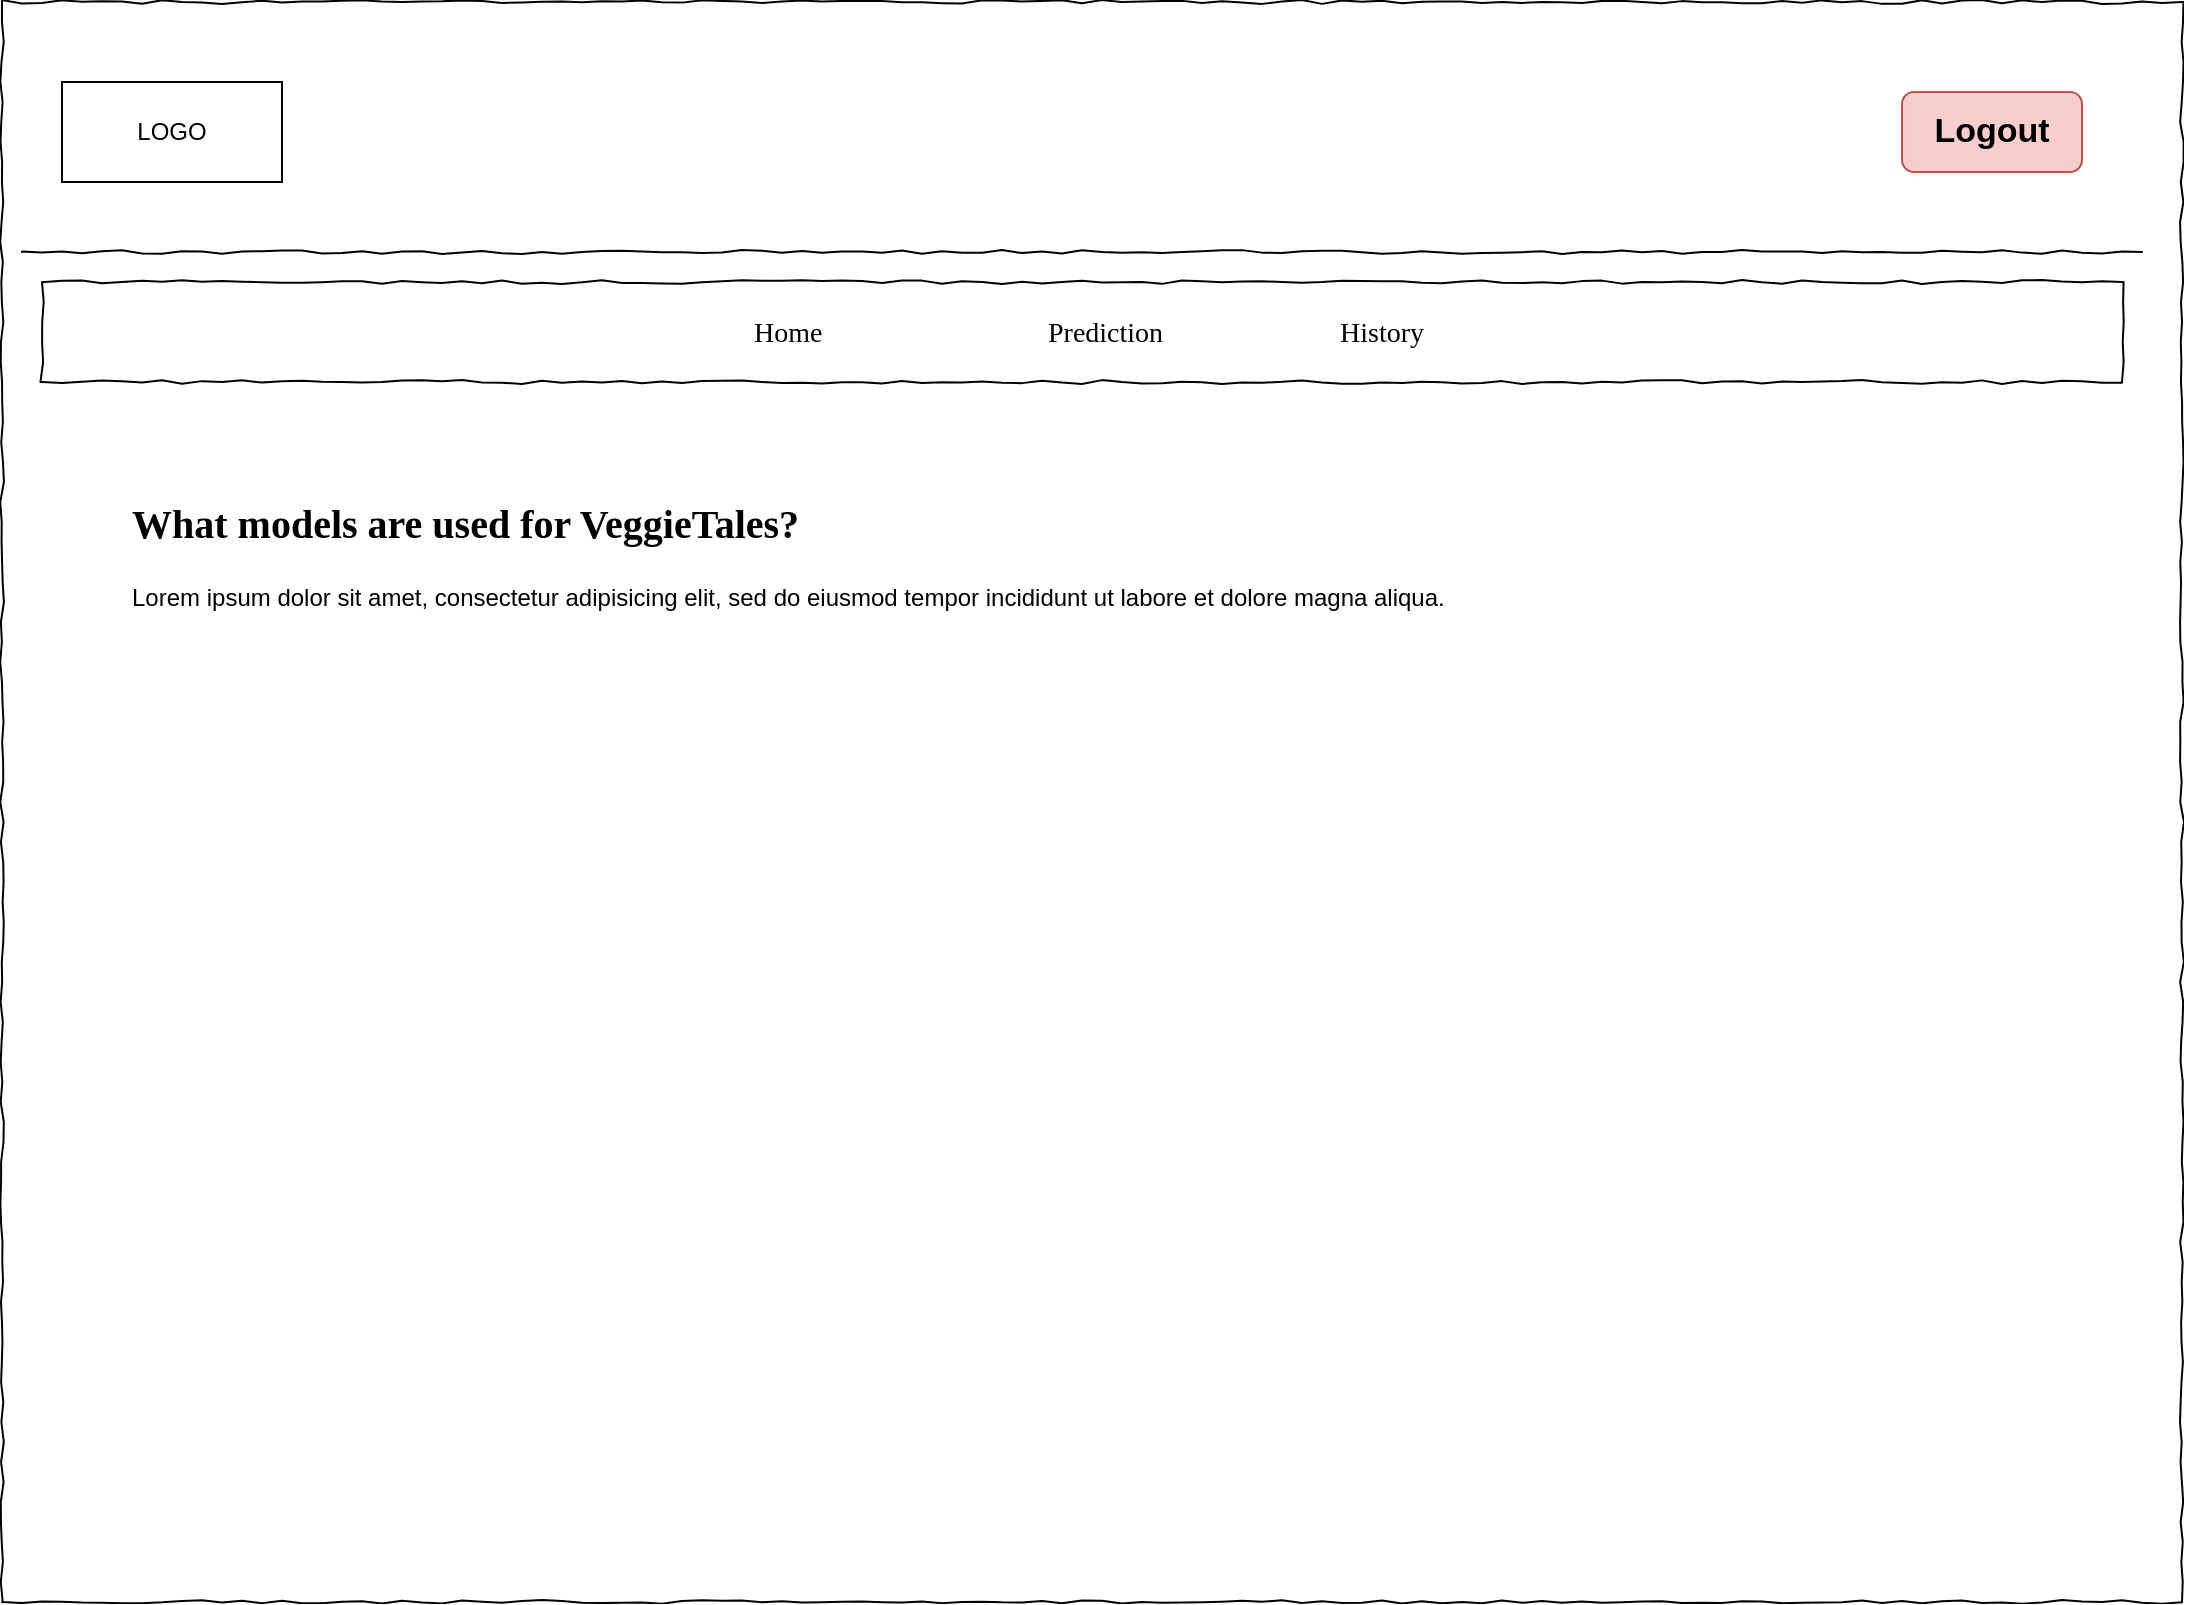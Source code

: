 <mxfile version="23.0.1" type="gitlab">
  <diagram name="Page-1" id="03018318-947c-dd8e-b7a3-06fadd420f32">
    <mxGraphModel dx="1434" dy="825" grid="1" gridSize="10" guides="1" tooltips="1" connect="1" arrows="1" fold="1" page="1" pageScale="1" pageWidth="1100" pageHeight="850" background="none" math="0" shadow="0">
      <root>
        <mxCell id="0" />
        <mxCell id="1" parent="0" />
        <mxCell id="gzCSpesmcP3M8DUf9BJg-12" value="" style="whiteSpace=wrap;html=1;rounded=0;shadow=0;labelBackgroundColor=none;strokeColor=#000000;strokeWidth=1;fillColor=none;fontFamily=Verdana;fontSize=12;fontColor=#000000;align=center;comic=1;" parent="1" vertex="1">
          <mxGeometry x="40" y="40" width="1090" height="800" as="geometry" />
        </mxCell>
        <mxCell id="gzCSpesmcP3M8DUf9BJg-13" value="" style="line;strokeWidth=1;html=1;rounded=0;shadow=0;labelBackgroundColor=none;fillColor=none;fontFamily=Verdana;fontSize=14;fontColor=#000000;align=center;comic=1;" parent="1" vertex="1">
          <mxGeometry x="50" y="160" width="1060" height="10" as="geometry" />
        </mxCell>
        <mxCell id="gzCSpesmcP3M8DUf9BJg-14" value="" style="whiteSpace=wrap;html=1;rounded=0;shadow=0;labelBackgroundColor=none;strokeWidth=1;fillColor=none;fontFamily=Verdana;fontSize=12;align=center;comic=1;" parent="1" vertex="1">
          <mxGeometry x="60" y="180" width="1040" height="50" as="geometry" />
        </mxCell>
        <mxCell id="gzCSpesmcP3M8DUf9BJg-15" value="Home" style="text;html=1;points=[];align=left;verticalAlign=top;spacingTop=-4;fontSize=14;fontFamily=Verdana" parent="1" vertex="1">
          <mxGeometry x="414" y="195" width="60" height="20" as="geometry" />
        </mxCell>
        <mxCell id="gzCSpesmcP3M8DUf9BJg-16" value="Prediction" style="text;html=1;points=[];align=left;verticalAlign=top;spacingTop=-4;fontSize=14;fontFamily=Verdana" parent="1" vertex="1">
          <mxGeometry x="561" y="195" width="60" height="20" as="geometry" />
        </mxCell>
        <mxCell id="gzCSpesmcP3M8DUf9BJg-17" value="History" style="text;html=1;points=[];align=left;verticalAlign=top;spacingTop=-4;fontSize=14;fontFamily=Verdana" parent="1" vertex="1">
          <mxGeometry x="707" y="195" width="60" height="20" as="geometry" />
        </mxCell>
        <mxCell id="gzCSpesmcP3M8DUf9BJg-18" value="LOGO" style="html=1;whiteSpace=wrap;" parent="1" vertex="1">
          <mxGeometry x="70" y="80" width="110" height="50" as="geometry" />
        </mxCell>
        <mxCell id="gzCSpesmcP3M8DUf9BJg-19" value="&lt;font size=&quot;1&quot; style=&quot;&quot;&gt;&lt;b style=&quot;font-size: 17px;&quot;&gt;Logout&lt;/b&gt;&lt;/font&gt;" style="rounded=1;whiteSpace=wrap;html=1;fillColor=#f8cecc;strokeColor=#b85450;" parent="1" vertex="1">
          <mxGeometry x="990" y="85" width="90" height="40" as="geometry" />
        </mxCell>
        <mxCell id="gzCSpesmcP3M8DUf9BJg-66" value="&lt;h1&gt;&lt;b style=&quot;border-color: var(--border-color); font-family: Verdana; font-size: 14px;&quot;&gt;&lt;font style=&quot;border-color: var(--border-color); font-size: 20px;&quot;&gt;What models are used for VeggieTales?&lt;/font&gt;&lt;/b&gt;&lt;br&gt;&lt;/h1&gt;&lt;p&gt;Lorem ipsum dolor sit amet, consectetur adipisicing elit, sed do eiusmod tempor incididunt ut labore et dolore magna aliqua.&lt;/p&gt;" style="text;html=1;strokeColor=none;fillColor=none;spacing=5;spacingTop=-20;whiteSpace=wrap;overflow=hidden;rounded=0;" parent="1" vertex="1">
          <mxGeometry x="100" y="280" width="980" height="420" as="geometry" />
        </mxCell>
      </root>
    </mxGraphModel>
  </diagram>
</mxfile>
